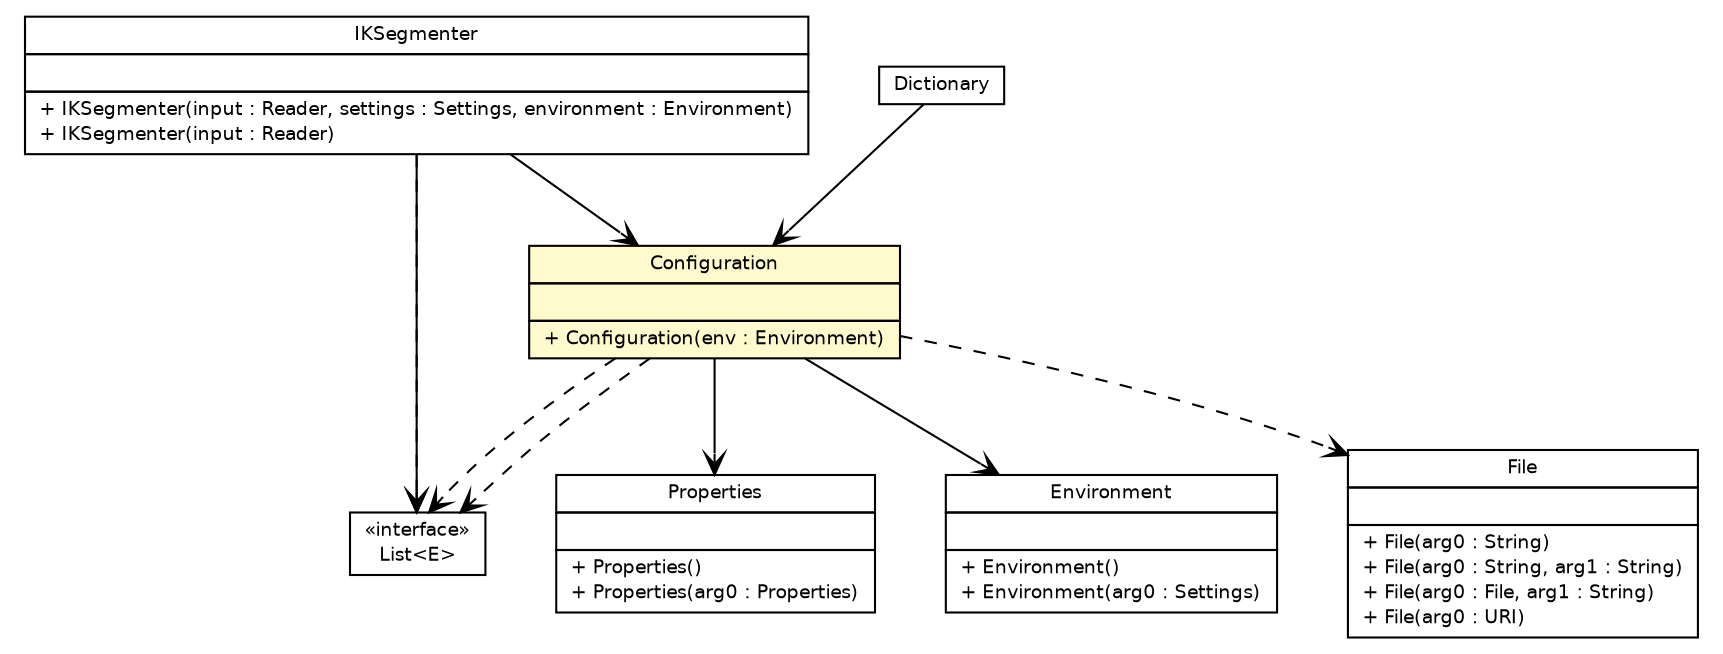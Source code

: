 #!/usr/local/bin/dot
#
# Class diagram 
# Generated by UmlGraph version 4.6 (http://www.spinellis.gr/sw/umlgraph)
#

digraph G {
	edge [fontname="Helvetica",fontsize=10,labelfontname="Helvetica",labelfontsize=10];
	node [fontname="Helvetica",fontsize=10,shape=plaintext];
	// org.wltea.analyzer.core.IKSegmenter
	c2169 [label=<<table border="0" cellborder="1" cellspacing="0" cellpadding="2" port="p" href="./IKSegmenter.html">
		<tr><td><table border="0" cellspacing="0" cellpadding="1">
			<tr><td> IKSegmenter </td></tr>
		</table></td></tr>
		<tr><td><table border="0" cellspacing="0" cellpadding="1">
			<tr><td align="left">  </td></tr>
		</table></td></tr>
		<tr><td><table border="0" cellspacing="0" cellpadding="1">
			<tr><td align="left"> + IKSegmenter(input : Reader, settings : Settings, environment : Environment) </td></tr>
			<tr><td align="left"> + IKSegmenter(input : Reader) </td></tr>
		</table></td></tr>
		</table>>, fontname="Helvetica", fontcolor="black", fontsize=9.0];
	// org.wltea.analyzer.core.Dictionary
	c2172 [label=<<table border="0" cellborder="1" cellspacing="0" cellpadding="2" port="p" href="./Dictionary.html">
		<tr><td><table border="0" cellspacing="0" cellpadding="1">
			<tr><td> Dictionary </td></tr>
		</table></td></tr>
		</table>>, fontname="Helvetica", fontcolor="black", fontsize=9.0];
	// org.wltea.analyzer.core.Configuration
	c2174 [label=<<table border="0" cellborder="1" cellspacing="0" cellpadding="2" port="p" bgcolor="lemonChiffon" href="./Configuration.html">
		<tr><td><table border="0" cellspacing="0" cellpadding="1">
			<tr><td> Configuration </td></tr>
		</table></td></tr>
		<tr><td><table border="0" cellspacing="0" cellpadding="1">
			<tr><td align="left">  </td></tr>
		</table></td></tr>
		<tr><td><table border="0" cellspacing="0" cellpadding="1">
			<tr><td align="left"> + Configuration(env : Environment) </td></tr>
		</table></td></tr>
		</table>>, fontname="Helvetica", fontcolor="black", fontsize=9.0];
	// org.wltea.analyzer.core.IKSegmenter NAVASSOC org.wltea.analyzer.core.Configuration
	c2169:p -> c2174:p [taillabel="", label="", headlabel="", fontname="Helvetica", fontcolor="black", fontsize=10.0, color="black", arrowhead=open];
	// org.wltea.analyzer.core.IKSegmenter NAVASSOC java.util.List<E>
	c2169:p -> c2258:p [taillabel="", label="", headlabel="", fontname="Helvetica", fontcolor="black", fontsize=10.0, color="black", arrowhead=open];
	// org.wltea.analyzer.core.Dictionary NAVASSOC org.wltea.analyzer.core.Configuration
	c2172:p -> c2174:p [taillabel="", label="", headlabel="", fontname="Helvetica", fontcolor="black", fontsize=10.0, color="black", arrowhead=open];
	// org.wltea.analyzer.core.Configuration NAVASSOC java.util.Properties
	c2174:p -> c2259:p [taillabel="", label="", headlabel="", fontname="Helvetica", fontcolor="black", fontsize=10.0, color="black", arrowhead=open];
	// org.wltea.analyzer.core.Configuration NAVASSOC org.elasticsearch.env.Environment
	c2174:p -> c2260:p [taillabel="", label="", headlabel="", fontname="Helvetica", fontcolor="black", fontsize=10.0, color="black", arrowhead=open];
	// org.wltea.analyzer.core.IKSegmenter DEPEND java.util.List<E>
	c2169:p -> c2258:p [taillabel="", label="", headlabel="", fontname="Helvetica", fontcolor="black", fontsize=10.0, color="black", arrowhead=open, style=dashed];
	// org.wltea.analyzer.core.Configuration DEPEND java.io.File
	c2174:p -> c2261:p [taillabel="", label="", headlabel="", fontname="Helvetica", fontcolor="black", fontsize=10.0, color="black", arrowhead=open, style=dashed];
	// org.wltea.analyzer.core.Configuration DEPEND java.util.List<E>
	c2174:p -> c2258:p [taillabel="", label="", headlabel="", fontname="Helvetica", fontcolor="black", fontsize=10.0, color="black", arrowhead=open, style=dashed];
	// org.wltea.analyzer.core.Configuration DEPEND java.util.List<E>
	c2174:p -> c2258:p [taillabel="", label="", headlabel="", fontname="Helvetica", fontcolor="black", fontsize=10.0, color="black", arrowhead=open, style=dashed];
	// java.util.List<E>
	c2258 [label=<<table border="0" cellborder="1" cellspacing="0" cellpadding="2" port="p" href="http://java.sun.com/j2se/1.4.2/docs/api/java/util/List.html">
		<tr><td><table border="0" cellspacing="0" cellpadding="1">
			<tr><td> &laquo;interface&raquo; </td></tr>
			<tr><td> List&lt;E&gt; </td></tr>
		</table></td></tr>
		</table>>, fontname="Helvetica", fontcolor="black", fontsize=9.0];
	// java.util.Properties
	c2259 [label=<<table border="0" cellborder="1" cellspacing="0" cellpadding="2" port="p" href="http://java.sun.com/j2se/1.4.2/docs/api/java/util/Properties.html">
		<tr><td><table border="0" cellspacing="0" cellpadding="1">
			<tr><td> Properties </td></tr>
		</table></td></tr>
		<tr><td><table border="0" cellspacing="0" cellpadding="1">
			<tr><td align="left">  </td></tr>
		</table></td></tr>
		<tr><td><table border="0" cellspacing="0" cellpadding="1">
			<tr><td align="left"> + Properties() </td></tr>
			<tr><td align="left"> + Properties(arg0 : Properties) </td></tr>
		</table></td></tr>
		</table>>, fontname="Helvetica", fontcolor="black", fontsize=9.0];
	// org.elasticsearch.env.Environment
	c2260 [label=<<table border="0" cellborder="1" cellspacing="0" cellpadding="2" port="p" href="http://java.sun.com/j2se/1.4.2/docs/api/org/elasticsearch/env/Environment.html">
		<tr><td><table border="0" cellspacing="0" cellpadding="1">
			<tr><td> Environment </td></tr>
		</table></td></tr>
		<tr><td><table border="0" cellspacing="0" cellpadding="1">
			<tr><td align="left">  </td></tr>
		</table></td></tr>
		<tr><td><table border="0" cellspacing="0" cellpadding="1">
			<tr><td align="left"> + Environment() </td></tr>
			<tr><td align="left"> + Environment(arg0 : Settings) </td></tr>
		</table></td></tr>
		</table>>, fontname="Helvetica", fontcolor="black", fontsize=9.0];
	// java.io.File
	c2261 [label=<<table border="0" cellborder="1" cellspacing="0" cellpadding="2" port="p" href="http://java.sun.com/j2se/1.4.2/docs/api/java/io/File.html">
		<tr><td><table border="0" cellspacing="0" cellpadding="1">
			<tr><td> File </td></tr>
		</table></td></tr>
		<tr><td><table border="0" cellspacing="0" cellpadding="1">
			<tr><td align="left">  </td></tr>
		</table></td></tr>
		<tr><td><table border="0" cellspacing="0" cellpadding="1">
			<tr><td align="left"> + File(arg0 : String) </td></tr>
			<tr><td align="left"> + File(arg0 : String, arg1 : String) </td></tr>
			<tr><td align="left"> + File(arg0 : File, arg1 : String) </td></tr>
			<tr><td align="left"> + File(arg0 : URI) </td></tr>
		</table></td></tr>
		</table>>, fontname="Helvetica", fontcolor="black", fontsize=9.0];
}

